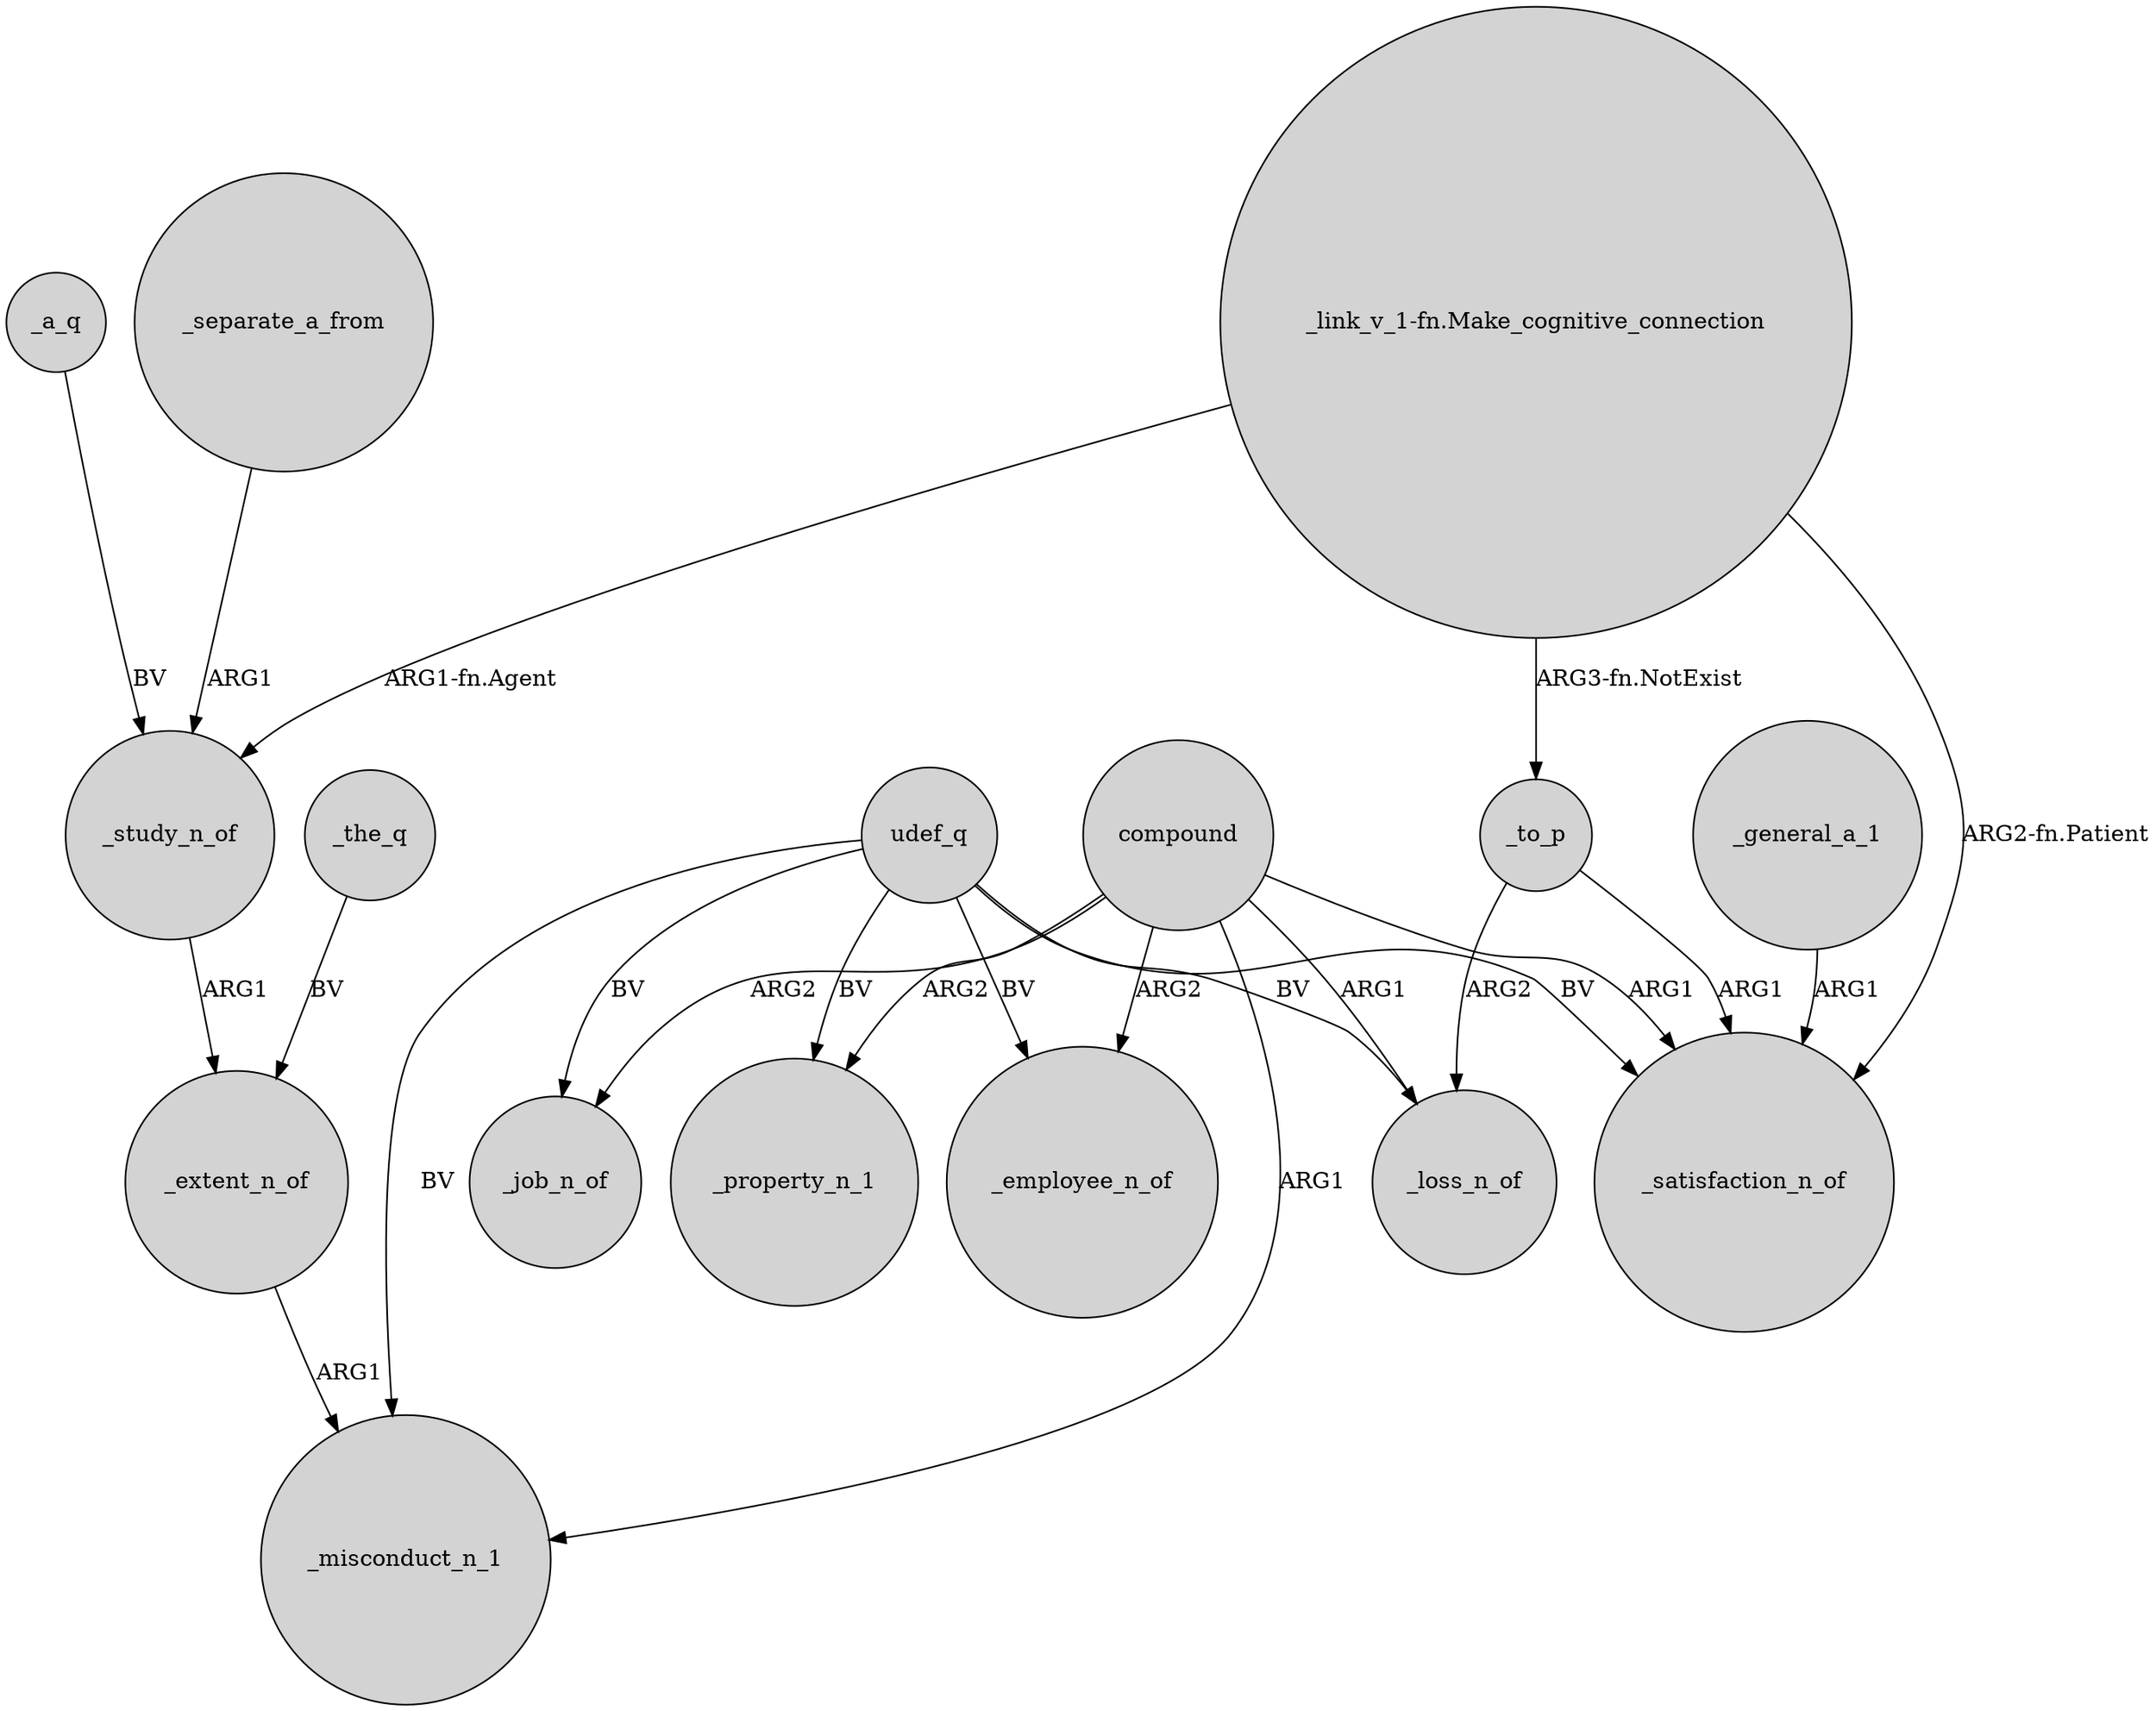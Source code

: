 digraph {
	node [shape=circle style=filled]
	_a_q -> _study_n_of [label=BV]
	"_link_v_1-fn.Make_cognitive_connection" -> _study_n_of [label="ARG1-fn.Agent"]
	udef_q -> _employee_n_of [label=BV]
	_to_p -> _loss_n_of [label=ARG2]
	compound -> _employee_n_of [label=ARG2]
	"_link_v_1-fn.Make_cognitive_connection" -> _to_p [label="ARG3-fn.NotExist"]
	compound -> _property_n_1 [label=ARG2]
	_to_p -> _satisfaction_n_of [label=ARG1]
	"_link_v_1-fn.Make_cognitive_connection" -> _satisfaction_n_of [label="ARG2-fn.Patient"]
	udef_q -> _misconduct_n_1 [label=BV]
	_separate_a_from -> _study_n_of [label=ARG1]
	compound -> _satisfaction_n_of [label=ARG1]
	_extent_n_of -> _misconduct_n_1 [label=ARG1]
	_general_a_1 -> _satisfaction_n_of [label=ARG1]
	udef_q -> _property_n_1 [label=BV]
	_study_n_of -> _extent_n_of [label=ARG1]
	compound -> _loss_n_of [label=ARG1]
	compound -> _misconduct_n_1 [label=ARG1]
	_the_q -> _extent_n_of [label=BV]
	udef_q -> _job_n_of [label=BV]
	udef_q -> _satisfaction_n_of [label=BV]
	udef_q -> _loss_n_of [label=BV]
	compound -> _job_n_of [label=ARG2]
}
